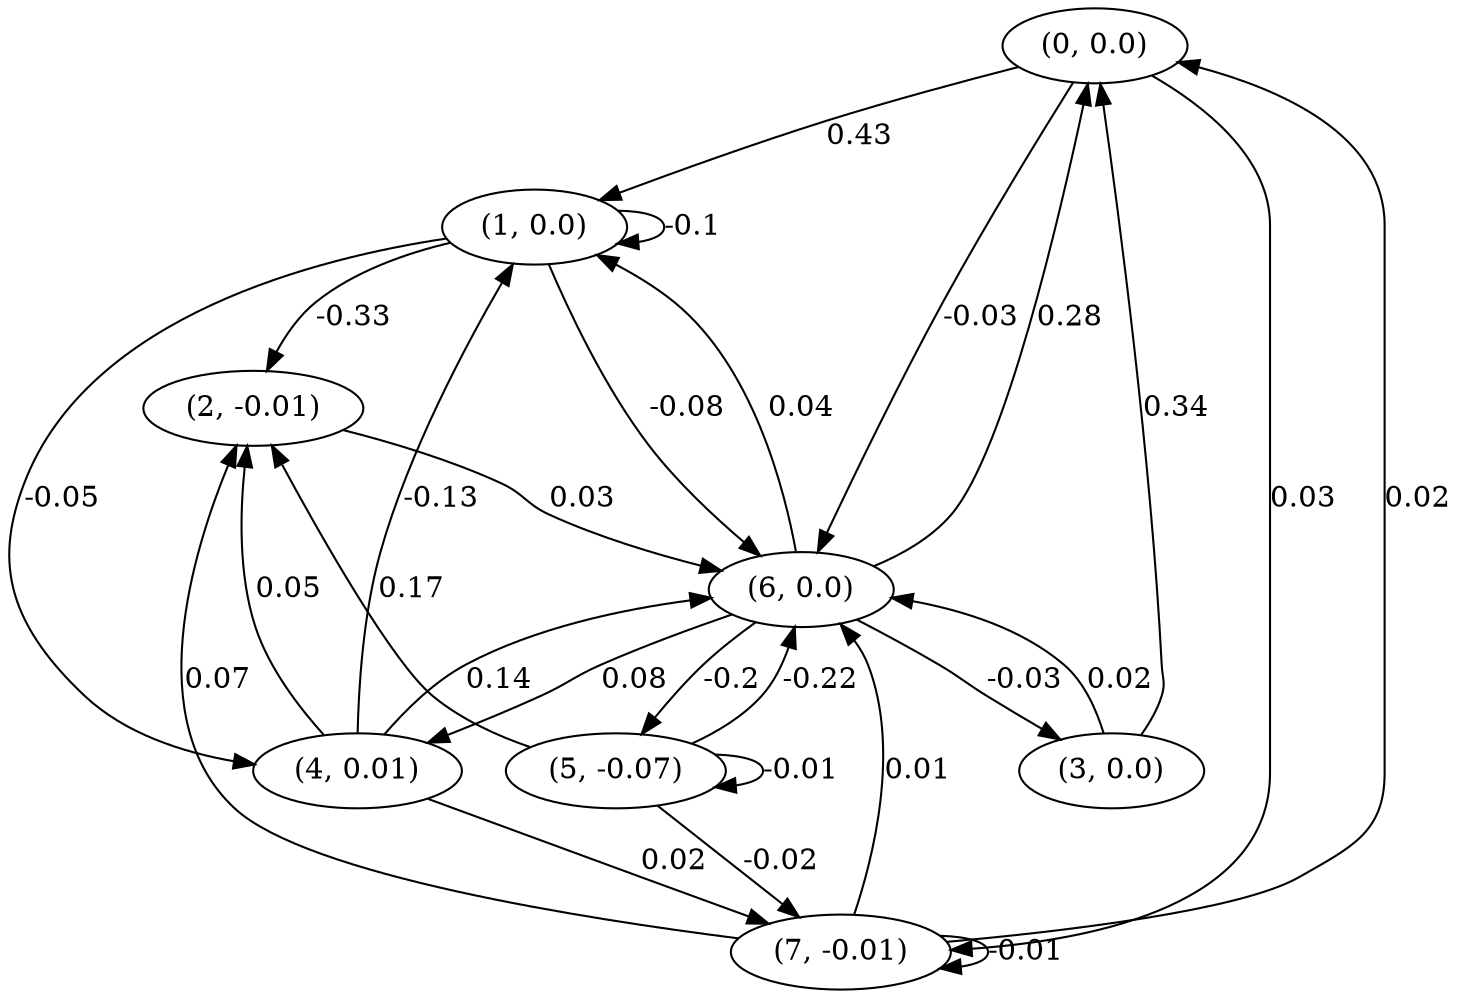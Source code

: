 digraph {
    0 [ label = "(0, 0.0)" ]
    1 [ label = "(1, 0.0)" ]
    2 [ label = "(2, -0.01)" ]
    3 [ label = "(3, 0.0)" ]
    4 [ label = "(4, 0.01)" ]
    5 [ label = "(5, -0.07)" ]
    6 [ label = "(6, 0.0)" ]
    7 [ label = "(7, -0.01)" ]
    1 -> 1 [ label = "-0.1" ]
    5 -> 5 [ label = "-0.01" ]
    7 -> 7 [ label = "-0.01" ]
    3 -> 0 [ label = "0.34" ]
    6 -> 0 [ label = "0.28" ]
    7 -> 0 [ label = "0.02" ]
    0 -> 1 [ label = "0.43" ]
    4 -> 1 [ label = "-0.13" ]
    6 -> 1 [ label = "0.04" ]
    1 -> 2 [ label = "-0.33" ]
    4 -> 2 [ label = "0.05" ]
    5 -> 2 [ label = "0.17" ]
    7 -> 2 [ label = "0.07" ]
    6 -> 3 [ label = "-0.03" ]
    1 -> 4 [ label = "-0.05" ]
    6 -> 4 [ label = "0.08" ]
    6 -> 5 [ label = "-0.2" ]
    0 -> 6 [ label = "-0.03" ]
    1 -> 6 [ label = "-0.08" ]
    2 -> 6 [ label = "0.03" ]
    3 -> 6 [ label = "0.02" ]
    4 -> 6 [ label = "0.14" ]
    5 -> 6 [ label = "-0.22" ]
    7 -> 6 [ label = "0.01" ]
    0 -> 7 [ label = "0.03" ]
    4 -> 7 [ label = "0.02" ]
    5 -> 7 [ label = "-0.02" ]
}

